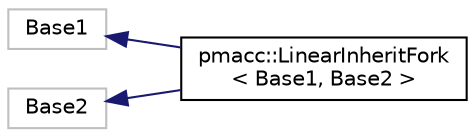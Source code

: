digraph "Graphical Class Hierarchy"
{
 // LATEX_PDF_SIZE
  edge [fontname="Helvetica",fontsize="10",labelfontname="Helvetica",labelfontsize="10"];
  node [fontname="Helvetica",fontsize="10",shape=record];
  rankdir="LR";
  Node1681 [label="Base1",height=0.2,width=0.4,color="grey75", fillcolor="white", style="filled",tooltip=" "];
  Node1681 -> Node0 [dir="back",color="midnightblue",fontsize="10",style="solid",fontname="Helvetica"];
  Node0 [label="pmacc::LinearInheritFork\l\< Base1, Base2 \>",height=0.2,width=0.4,color="black", fillcolor="white", style="filled",URL="$classpmacc_1_1_linear_inherit_fork.html",tooltip=" "];
  Node1679 [label="Base2",height=0.2,width=0.4,color="grey75", fillcolor="white", style="filled",tooltip=" "];
  Node1679 -> Node0 [dir="back",color="midnightblue",fontsize="10",style="solid",fontname="Helvetica"];
}
